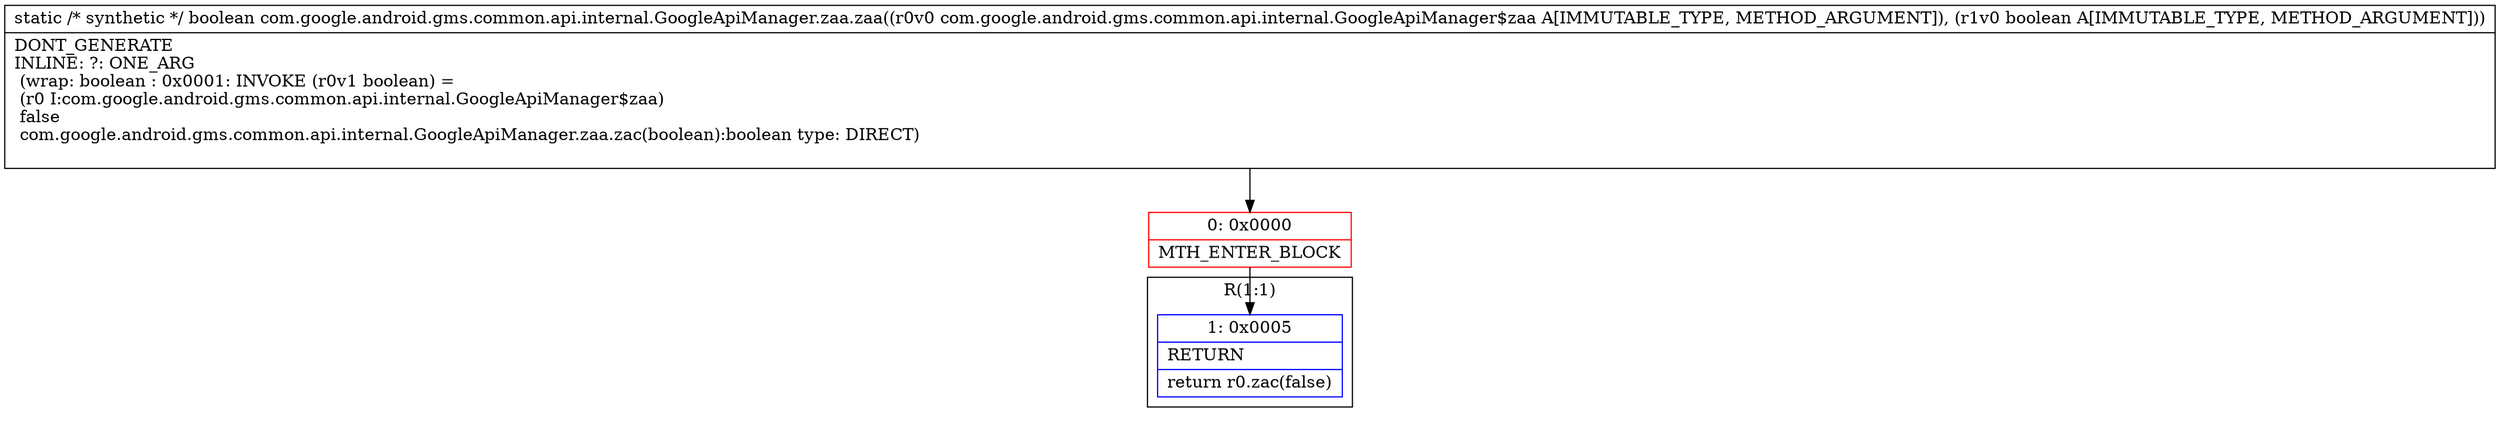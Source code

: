 digraph "CFG forcom.google.android.gms.common.api.internal.GoogleApiManager.zaa.zaa(Lcom\/google\/android\/gms\/common\/api\/internal\/GoogleApiManager$zaa;Z)Z" {
subgraph cluster_Region_295904303 {
label = "R(1:1)";
node [shape=record,color=blue];
Node_1 [shape=record,label="{1\:\ 0x0005|RETURN\l|return r0.zac(false)\l}"];
}
Node_0 [shape=record,color=red,label="{0\:\ 0x0000|MTH_ENTER_BLOCK\l}"];
MethodNode[shape=record,label="{static \/* synthetic *\/ boolean com.google.android.gms.common.api.internal.GoogleApiManager.zaa.zaa((r0v0 com.google.android.gms.common.api.internal.GoogleApiManager$zaa A[IMMUTABLE_TYPE, METHOD_ARGUMENT]), (r1v0 boolean A[IMMUTABLE_TYPE, METHOD_ARGUMENT]))  | DONT_GENERATE\lINLINE: ?: ONE_ARG  \l  (wrap: boolean : 0x0001: INVOKE  (r0v1 boolean) = \l  (r0 I:com.google.android.gms.common.api.internal.GoogleApiManager$zaa)\l  false\l com.google.android.gms.common.api.internal.GoogleApiManager.zaa.zac(boolean):boolean type: DIRECT)\l\l}"];
MethodNode -> Node_0;
Node_0 -> Node_1;
}


